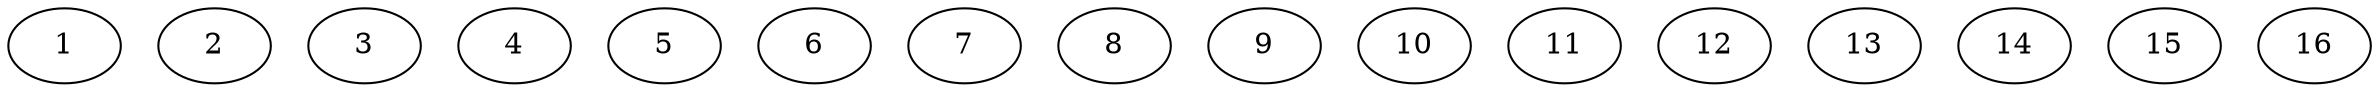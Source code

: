 digraph "Random_N16_EdgeDensity0%_P3.dot" {
	1	[Weight=24];
	2	[Weight=19];
	3	[Weight=27];
	4	[Weight=33];
	5	[Weight=12];
	6	[Weight=39];
	7	[Weight=20];
	8	[Weight=33];
	9	[Weight=20];
	10	[Weight=39];
	11	[Weight=35];
	12	[Weight=12];
	13	[Weight=33];
	14	[Weight=11];
	15	[Weight=28];
	16	[Weight=26];
}
